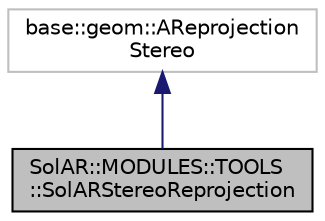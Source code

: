 digraph "SolAR::MODULES::TOOLS::SolARStereoReprojection"
{
 // LATEX_PDF_SIZE
  edge [fontname="Helvetica",fontsize="10",labelfontname="Helvetica",labelfontsize="10"];
  node [fontname="Helvetica",fontsize="10",shape=record];
  Node1 [label="SolAR::MODULES::TOOLS\l::SolARStereoReprojection",height=0.2,width=0.4,color="black", fillcolor="grey75", style="filled", fontcolor="black",tooltip="Reproject keypoints with estimating depth to 3D cloud points. UUID: 6f0c5373-1b00-41ce-ab1b-a845b83f6..."];
  Node2 -> Node1 [dir="back",color="midnightblue",fontsize="10",style="solid",fontname="Helvetica"];
  Node2 [label="base::geom::AReprojection\lStereo",height=0.2,width=0.4,color="grey75", fillcolor="white", style="filled",tooltip=" "];
}
